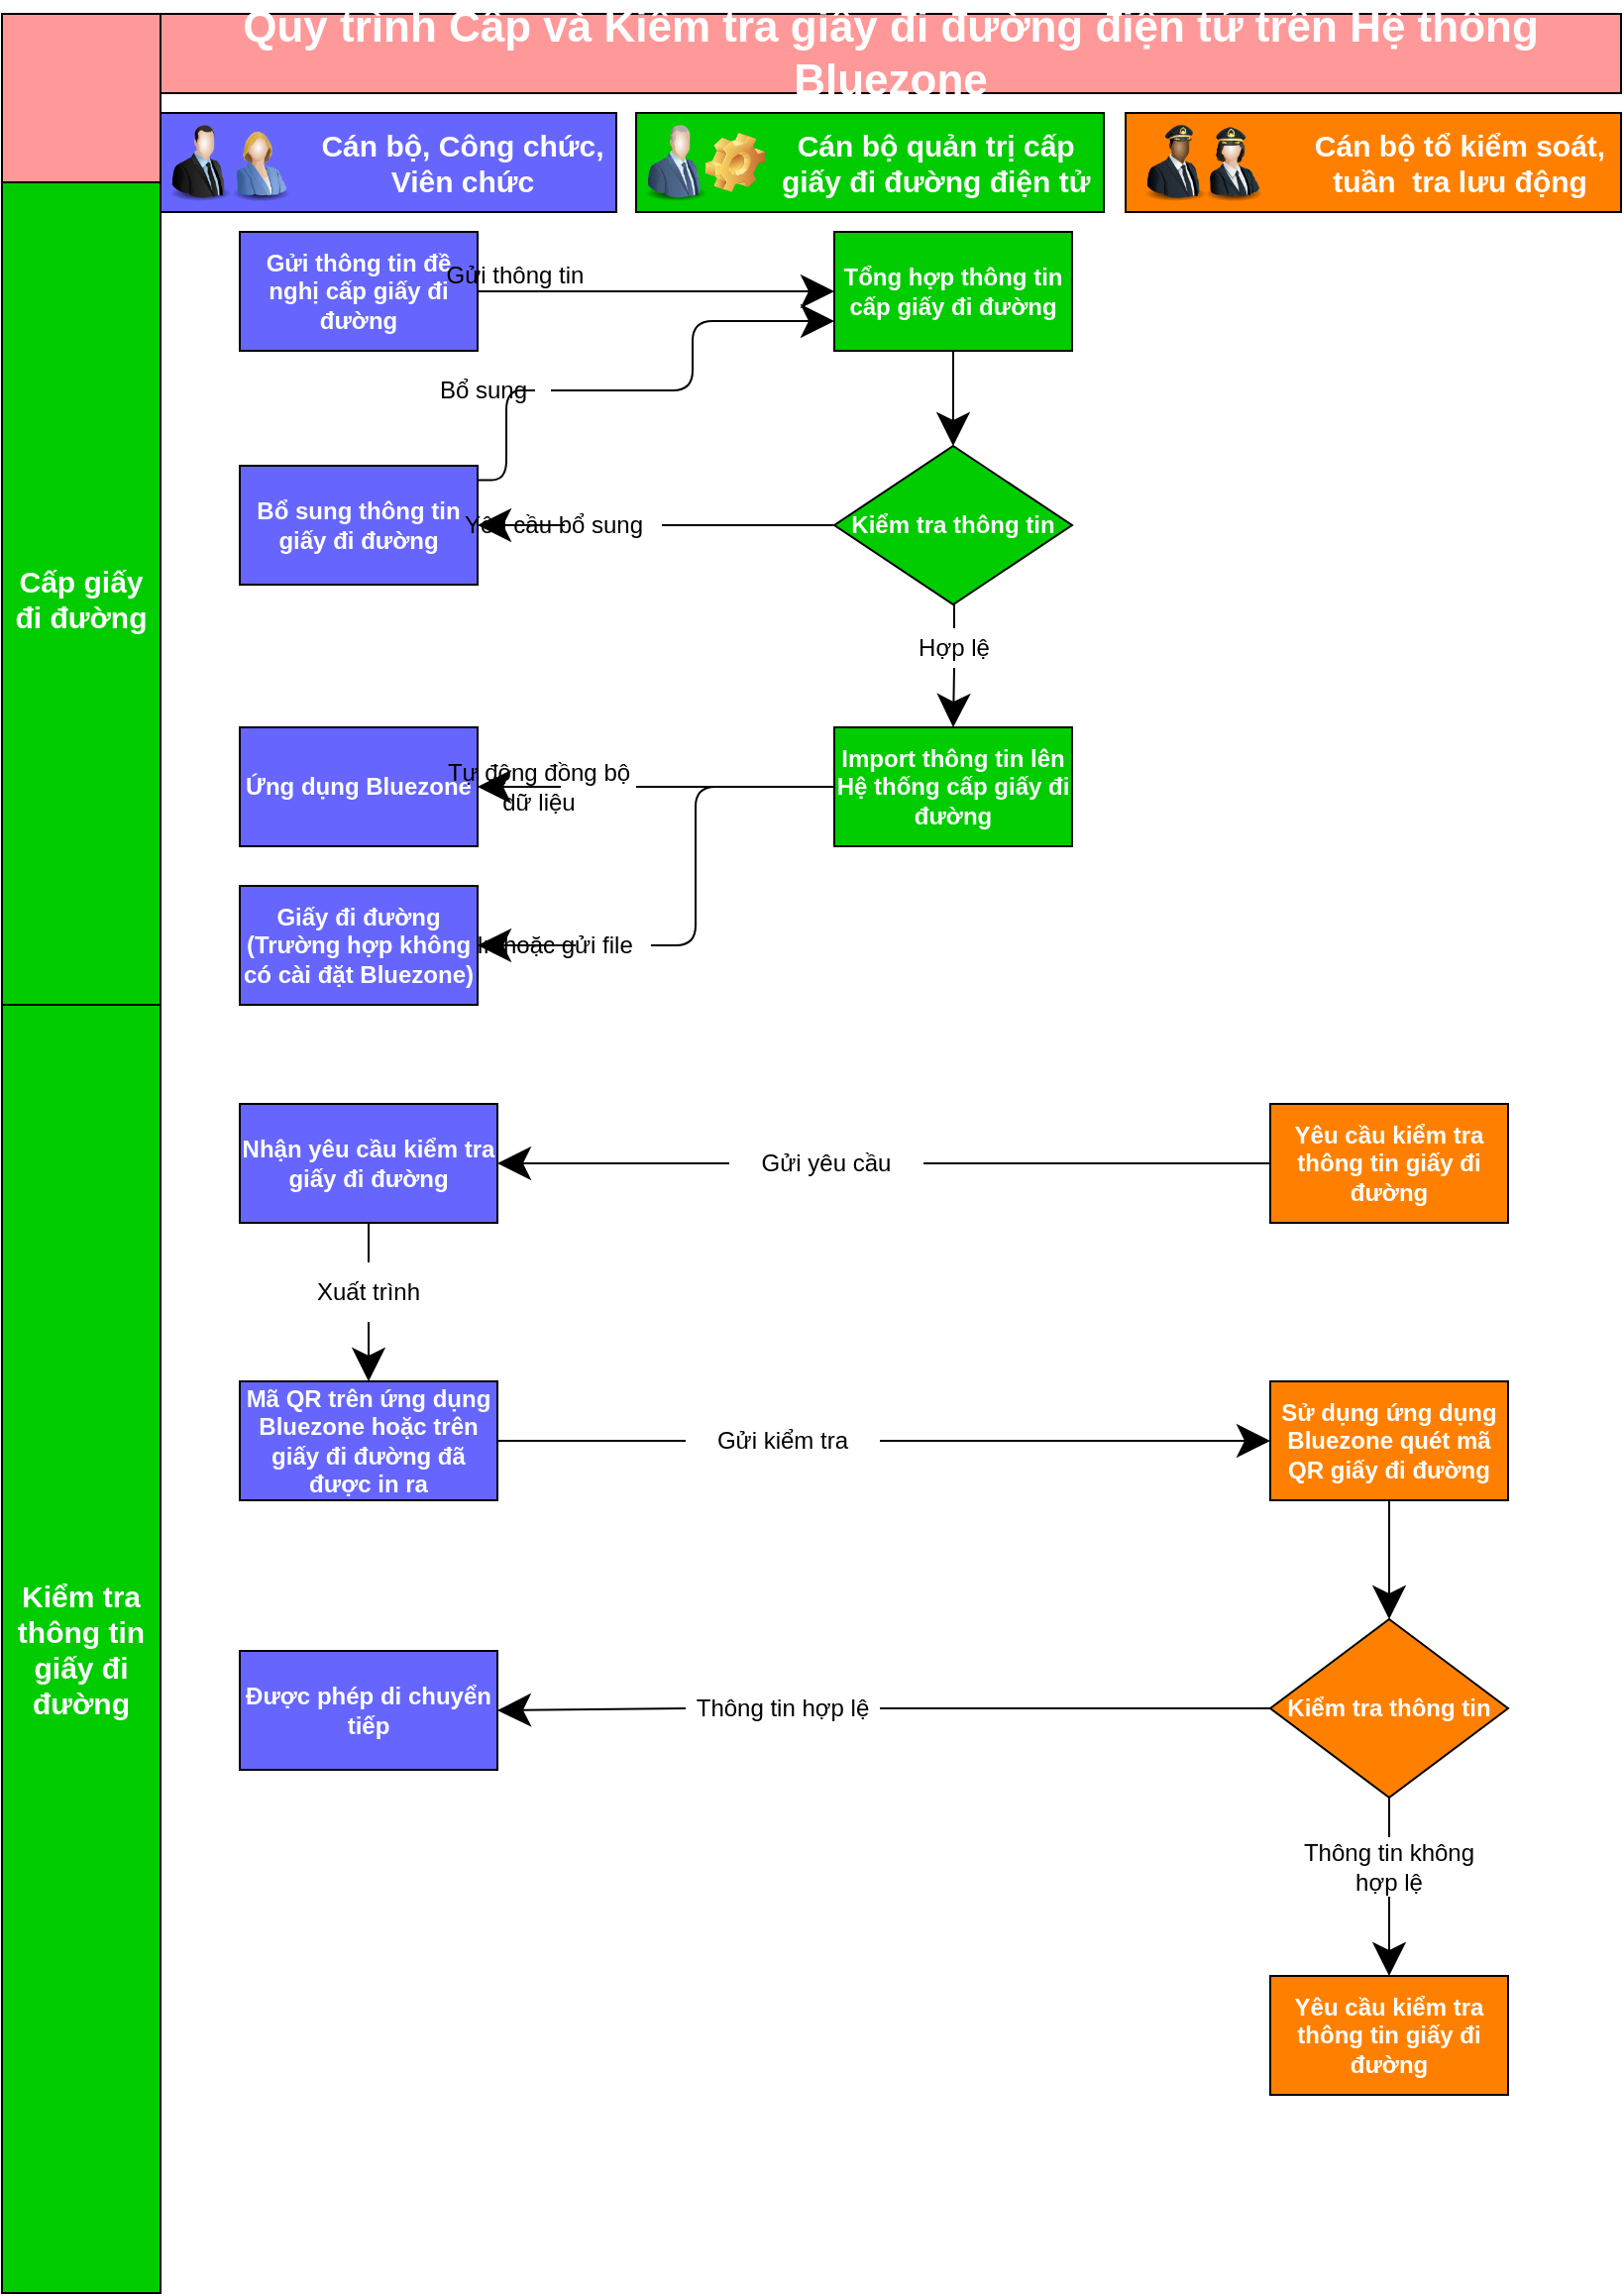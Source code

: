<mxfile version="15.3.5" type="github">
  <diagram id="aXsHD7Z4nfJTBLjKKZMQ" name="Page-1">
    <mxGraphModel dx="1038" dy="579" grid="1" gridSize="10" guides="1" tooltips="1" connect="1" arrows="1" fold="1" page="1" pageScale="1" pageWidth="827" pageHeight="1169" math="0" shadow="0">
      <root>
        <mxCell id="0" />
        <mxCell id="1" parent="0" />
        <mxCell id="8f64qvsZTYQRd2PqQDZX-1" value="&lt;b&gt;&lt;font style=&quot;font-size: 22px&quot; color=&quot;#ffffff&quot;&gt;Quy trình Cấp và Kiểm tra giấy đi đường điện tử trên Hệ thống Bluezone&lt;/font&gt;&lt;/b&gt;" style="rounded=0;whiteSpace=wrap;html=1;hachureGap=4;pointerEvents=0;fillColor=#FF9999;" parent="1" vertex="1">
          <mxGeometry x="90" y="10" width="737" height="40" as="geometry" />
        </mxCell>
        <mxCell id="8f64qvsZTYQRd2PqQDZX-15" value="&lt;font color=&quot;#ffffff&quot; size=&quot;1&quot;&gt;&lt;b style=&quot;font-size: 15px&quot;&gt;&amp;nbsp; &amp;nbsp; &amp;nbsp; &amp;nbsp; &amp;nbsp; &amp;nbsp; &amp;nbsp; &amp;nbsp; &amp;nbsp; &amp;nbsp;Cán bộ, Công chức,&amp;nbsp; &amp;nbsp; &amp;nbsp; &amp;nbsp; &amp;nbsp; &amp;nbsp; &amp;nbsp; &amp;nbsp; &amp;nbsp; &amp;nbsp; Viên chức&lt;/b&gt;&lt;/font&gt;" style="rounded=0;whiteSpace=wrap;html=1;hachureGap=4;pointerEvents=0;fillColor=#6666FF;" parent="1" vertex="1">
          <mxGeometry x="90" y="60" width="230" height="50" as="geometry" />
        </mxCell>
        <mxCell id="8f64qvsZTYQRd2PqQDZX-16" value="&lt;font color=&quot;#ffffff&quot; size=&quot;1&quot;&gt;&lt;b style=&quot;font-size: 15px&quot;&gt;&amp;nbsp; &amp;nbsp; &amp;nbsp; &amp;nbsp; &amp;nbsp; &amp;nbsp; &amp;nbsp; &amp;nbsp; &amp;nbsp; &amp;nbsp;Cán bộ quản trị cấp&amp;nbsp; &amp;nbsp; &amp;nbsp; &amp;nbsp; &amp;nbsp; &amp;nbsp; &amp;nbsp; &amp;nbsp; &amp;nbsp; &amp;nbsp; giấy đi đường điện tử&lt;/b&gt;&lt;/font&gt;" style="rounded=0;whiteSpace=wrap;html=1;hachureGap=4;pointerEvents=0;fillColor=#00CC00;" parent="1" vertex="1">
          <mxGeometry x="330" y="60" width="236" height="50" as="geometry" />
        </mxCell>
        <mxCell id="8f64qvsZTYQRd2PqQDZX-17" value="&lt;font color=&quot;#ffffff&quot; size=&quot;1&quot;&gt;&lt;b style=&quot;font-size: 15px&quot;&gt;&amp;nbsp; &amp;nbsp; &amp;nbsp; &amp;nbsp; &amp;nbsp; &amp;nbsp; &amp;nbsp; &amp;nbsp; &amp;nbsp; &amp;nbsp; &amp;nbsp; Cán bộ tổ kiểm soát,&amp;nbsp; &amp;nbsp; &amp;nbsp; &amp;nbsp; &amp;nbsp; &amp;nbsp; &amp;nbsp; &amp;nbsp; &amp;nbsp; &amp;nbsp; &amp;nbsp; &amp;nbsp;tuần&amp;nbsp; tra lưu động&lt;/b&gt;&lt;/font&gt;" style="rounded=0;whiteSpace=wrap;html=1;hachureGap=4;pointerEvents=0;fillColor=#FF8000;" parent="1" vertex="1">
          <mxGeometry x="577" y="60" width="250" height="50" as="geometry" />
        </mxCell>
        <mxCell id="8f64qvsZTYQRd2PqQDZX-18" value="" style="image;html=1;image=img/lib/clip_art/people/Suit_Man_128x128.png;hachureGap=4;pointerEvents=0;fillColor=#00CC00;" parent="1" vertex="1">
          <mxGeometry x="90" y="65" width="40" height="40" as="geometry" />
        </mxCell>
        <mxCell id="8f64qvsZTYQRd2PqQDZX-20" value="" style="image;html=1;image=img/lib/clip_art/people/Suit_Woman_Blue_128x128.png;hachureGap=4;pointerEvents=0;fillColor=#00CC00;" parent="1" vertex="1">
          <mxGeometry x="120" y="65" width="40" height="40" as="geometry" />
        </mxCell>
        <mxCell id="8f64qvsZTYQRd2PqQDZX-21" value="" style="image;html=1;image=img/lib/clip_art/people/Suit_Man_Blue_128x128.png;hachureGap=4;pointerEvents=0;fillColor=#00CC00;" parent="1" vertex="1">
          <mxGeometry x="330" y="65" width="40" height="40" as="geometry" />
        </mxCell>
        <mxCell id="8f64qvsZTYQRd2PqQDZX-22" value="" style="shape=image;html=1;verticalLabelPosition=bottom;verticalAlign=top;imageAspect=0;image=img/clipart/Gear_128x128.png;hachureGap=4;pointerEvents=0;fillColor=#00CC00;" parent="1" vertex="1">
          <mxGeometry x="365" y="70" width="30" height="30" as="geometry" />
        </mxCell>
        <mxCell id="8f64qvsZTYQRd2PqQDZX-23" value="" style="image;html=1;image=img/lib/clip_art/people/Pilot_Man_Black_128x128.png;hachureGap=4;pointerEvents=0;fillColor=#00CC00;" parent="1" vertex="1">
          <mxGeometry x="577" y="65" width="50" height="40" as="geometry" />
        </mxCell>
        <mxCell id="8f64qvsZTYQRd2PqQDZX-24" value="" style="image;html=1;image=img/lib/clip_art/people/Pilot_Woman_128x128.png;hachureGap=4;pointerEvents=0;fillColor=#00CC00;" parent="1" vertex="1">
          <mxGeometry x="601" y="65" width="60" height="40" as="geometry" />
        </mxCell>
        <mxCell id="8f64qvsZTYQRd2PqQDZX-26" value="&lt;font color=&quot;#ffffff&quot;&gt;&lt;b&gt;Gửi thông tin đề nghị cấp giấy đi đường&lt;/b&gt;&lt;/font&gt;" style="rounded=0;whiteSpace=wrap;html=1;hachureGap=4;pointerEvents=0;fillColor=#6666FF;" parent="1" vertex="1">
          <mxGeometry x="130" y="120" width="120" height="60" as="geometry" />
        </mxCell>
        <mxCell id="8f64qvsZTYQRd2PqQDZX-27" value="&lt;font color=&quot;#ffffff&quot;&gt;&lt;b&gt;Tổng hợp thông tin cấp giấy đi đường&lt;/b&gt;&lt;/font&gt;" style="rounded=0;whiteSpace=wrap;html=1;hachureGap=4;pointerEvents=0;fillColor=#00CC00;" parent="1" vertex="1">
          <mxGeometry x="430" y="120" width="120" height="60" as="geometry" />
        </mxCell>
        <mxCell id="8f64qvsZTYQRd2PqQDZX-28" value="&lt;b&gt;&lt;font color=&quot;#ffffff&quot;&gt;Kiểm tra thông tin&lt;/font&gt;&lt;/b&gt;" style="rhombus;whiteSpace=wrap;html=1;hachureGap=4;pointerEvents=0;fillColor=#00CC00;" parent="1" vertex="1">
          <mxGeometry x="430" y="228" width="120" height="80" as="geometry" />
        </mxCell>
        <mxCell id="8f64qvsZTYQRd2PqQDZX-29" value="&lt;font color=&quot;#ffffff&quot;&gt;&lt;b&gt;Bổ sung thông tin giấy đi đường&lt;/b&gt;&lt;/font&gt;" style="rounded=0;whiteSpace=wrap;html=1;hachureGap=4;pointerEvents=0;fillColor=#6666FF;" parent="1" vertex="1">
          <mxGeometry x="130" y="238" width="120" height="60" as="geometry" />
        </mxCell>
        <mxCell id="8f64qvsZTYQRd2PqQDZX-33" value="" style="edgeStyle=elbowEdgeStyle;elbow=horizontal;endArrow=classic;html=1;startSize=14;endSize=14;targetPerimeterSpacing=8;entryX=0;entryY=0.75;entryDx=0;entryDy=0;startArrow=none;" parent="1" target="8f64qvsZTYQRd2PqQDZX-27" edge="1">
          <mxGeometry width="50" height="50" relative="1" as="geometry">
            <mxPoint x="287" y="200" as="sourcePoint" />
            <mxPoint x="350" y="170" as="targetPoint" />
          </mxGeometry>
        </mxCell>
        <mxCell id="8f64qvsZTYQRd2PqQDZX-34" value="" style="endArrow=classic;html=1;startSize=14;endSize=14;targetPerimeterSpacing=8;exitX=0;exitY=0.5;exitDx=0;exitDy=0;entryX=1;entryY=0.5;entryDx=0;entryDy=0;startArrow=none;" parent="1" target="8f64qvsZTYQRd2PqQDZX-29" edge="1">
          <mxGeometry width="50" height="50" relative="1" as="geometry">
            <mxPoint x="294.0" y="268" as="sourcePoint" />
            <mxPoint x="410" y="170" as="targetPoint" />
          </mxGeometry>
        </mxCell>
        <mxCell id="8f64qvsZTYQRd2PqQDZX-35" value="" style="endArrow=classic;html=1;startSize=14;endSize=14;sourcePerimeterSpacing=8;targetPerimeterSpacing=8;exitX=1;exitY=0.5;exitDx=0;exitDy=0;entryX=0;entryY=0.5;entryDx=0;entryDy=0;" parent="1" source="8f64qvsZTYQRd2PqQDZX-26" target="8f64qvsZTYQRd2PqQDZX-27" edge="1">
          <mxGeometry width="50" height="50" relative="1" as="geometry">
            <mxPoint x="300" y="220" as="sourcePoint" />
            <mxPoint x="350" y="170" as="targetPoint" />
          </mxGeometry>
        </mxCell>
        <mxCell id="8f64qvsZTYQRd2PqQDZX-37" value="Gửi thông tin" style="text;html=1;strokeColor=none;fillColor=none;align=center;verticalAlign=middle;whiteSpace=wrap;rounded=0;hachureGap=4;pointerEvents=0;" parent="1" vertex="1">
          <mxGeometry x="219" y="132" width="100" height="20" as="geometry" />
        </mxCell>
        <mxCell id="8f64qvsZTYQRd2PqQDZX-38" value="&lt;font color=&quot;#ffffff&quot;&gt;&lt;b&gt;Import thông tin lên Hệ thống cấp giấy đi đường&lt;/b&gt;&lt;/font&gt;" style="rounded=0;whiteSpace=wrap;html=1;hachureGap=4;pointerEvents=0;fillColor=#00CC00;" parent="1" vertex="1">
          <mxGeometry x="430" y="370" width="120" height="60" as="geometry" />
        </mxCell>
        <mxCell id="8f64qvsZTYQRd2PqQDZX-41" value="" style="endArrow=classic;html=1;startSize=14;endSize=14;sourcePerimeterSpacing=8;targetPerimeterSpacing=8;exitX=0.5;exitY=1;exitDx=0;exitDy=0;entryX=0.5;entryY=0;entryDx=0;entryDy=0;" parent="1" source="8f64qvsZTYQRd2PqQDZX-27" target="8f64qvsZTYQRd2PqQDZX-28" edge="1">
          <mxGeometry width="50" height="50" relative="1" as="geometry">
            <mxPoint x="365" y="300" as="sourcePoint" />
            <mxPoint x="415" y="250" as="targetPoint" />
          </mxGeometry>
        </mxCell>
        <mxCell id="8f64qvsZTYQRd2PqQDZX-40" value="Yêu cầu bổ sung" style="text;html=1;strokeColor=none;fillColor=none;align=center;verticalAlign=middle;whiteSpace=wrap;rounded=0;hachureGap=4;pointerEvents=0;" parent="1" vertex="1">
          <mxGeometry x="234" y="258" width="109" height="20" as="geometry" />
        </mxCell>
        <mxCell id="8f64qvsZTYQRd2PqQDZX-42" value="" style="endArrow=none;html=1;startSize=14;endSize=14;sourcePerimeterSpacing=8;exitX=0;exitY=0.5;exitDx=0;exitDy=0;entryX=1;entryY=0.5;entryDx=0;entryDy=0;" parent="1" source="8f64qvsZTYQRd2PqQDZX-28" target="8f64qvsZTYQRd2PqQDZX-40" edge="1">
          <mxGeometry width="50" height="50" relative="1" as="geometry">
            <mxPoint x="365" y="268" as="sourcePoint" />
            <mxPoint x="190" y="268" as="targetPoint" />
          </mxGeometry>
        </mxCell>
        <mxCell id="8f64qvsZTYQRd2PqQDZX-36" value="Bổ sung" style="text;html=1;strokeColor=none;fillColor=none;align=center;verticalAlign=middle;whiteSpace=wrap;rounded=0;hachureGap=4;pointerEvents=0;" parent="1" vertex="1">
          <mxGeometry x="219" y="190" width="68" height="20" as="geometry" />
        </mxCell>
        <mxCell id="8f64qvsZTYQRd2PqQDZX-43" value="" style="edgeStyle=elbowEdgeStyle;elbow=horizontal;endArrow=none;html=1;startSize=14;endSize=14;sourcePerimeterSpacing=8;exitX=1.001;exitY=0.12;exitDx=0;exitDy=0;exitPerimeter=0;" parent="1" source="8f64qvsZTYQRd2PqQDZX-29" edge="1">
          <mxGeometry width="50" height="50" relative="1" as="geometry">
            <mxPoint x="250.12" y="245.2" as="sourcePoint" />
            <mxPoint x="279.0" y="200" as="targetPoint" />
          </mxGeometry>
        </mxCell>
        <mxCell id="8f64qvsZTYQRd2PqQDZX-45" value="" style="endArrow=classic;html=1;startSize=14;endSize=14;targetPerimeterSpacing=8;exitX=0.5;exitY=1;exitDx=0;exitDy=0;startArrow=none;entryX=0.5;entryY=0;entryDx=0;entryDy=0;" parent="1" source="8f64qvsZTYQRd2PqQDZX-50" target="8f64qvsZTYQRd2PqQDZX-38" edge="1">
          <mxGeometry width="50" height="50" relative="1" as="geometry">
            <mxPoint x="490.5" y="308" as="sourcePoint" />
            <mxPoint x="490" y="370" as="targetPoint" />
          </mxGeometry>
        </mxCell>
        <mxCell id="8f64qvsZTYQRd2PqQDZX-50" value="Hợp lệ" style="text;html=1;strokeColor=none;fillColor=none;align=center;verticalAlign=middle;whiteSpace=wrap;rounded=0;hachureGap=4;pointerEvents=0;" parent="1" vertex="1">
          <mxGeometry x="463" y="320" width="55" height="20" as="geometry" />
        </mxCell>
        <mxCell id="8f64qvsZTYQRd2PqQDZX-54" value="" style="endArrow=none;html=1;startSize=14;endSize=14;sourcePerimeterSpacing=8;exitX=0.5;exitY=1;exitDx=0;exitDy=0;entryX=0.5;entryY=0;entryDx=0;entryDy=0;" parent="1" target="8f64qvsZTYQRd2PqQDZX-50" edge="1">
          <mxGeometry width="50" height="50" relative="1" as="geometry">
            <mxPoint x="490.5" y="308" as="sourcePoint" />
            <mxPoint x="490.5" y="356" as="targetPoint" />
          </mxGeometry>
        </mxCell>
        <mxCell id="8f64qvsZTYQRd2PqQDZX-55" value="&lt;font color=&quot;#ffffff&quot;&gt;&lt;b&gt;Ứng dụng Bluezone&lt;/b&gt;&lt;/font&gt;" style="rounded=0;whiteSpace=wrap;html=1;hachureGap=4;pointerEvents=0;fillColor=#6666FF;" parent="1" vertex="1">
          <mxGeometry x="130" y="370" width="120" height="60" as="geometry" />
        </mxCell>
        <mxCell id="8f64qvsZTYQRd2PqQDZX-65" value="" style="endArrow=classic;html=1;startSize=14;endSize=14;targetPerimeterSpacing=8;exitX=0;exitY=0.5;exitDx=0;exitDy=0;entryX=1;entryY=0.5;entryDx=0;entryDy=0;startArrow=none;" parent="1" target="8f64qvsZTYQRd2PqQDZX-55" edge="1">
          <mxGeometry width="50" height="50" relative="1" as="geometry">
            <mxPoint x="292.0" y="400" as="sourcePoint" />
            <mxPoint x="390" y="330" as="targetPoint" />
          </mxGeometry>
        </mxCell>
        <mxCell id="8f64qvsZTYQRd2PqQDZX-47" value="Tự động đồng bộ dữ liệu" style="text;html=1;strokeColor=none;fillColor=none;align=center;verticalAlign=middle;whiteSpace=wrap;rounded=0;hachureGap=4;pointerEvents=0;" parent="1" vertex="1">
          <mxGeometry x="232" y="390" width="98" height="20" as="geometry" />
        </mxCell>
        <mxCell id="8f64qvsZTYQRd2PqQDZX-66" value="" style="endArrow=none;html=1;startSize=14;endSize=14;sourcePerimeterSpacing=8;exitX=0;exitY=0.5;exitDx=0;exitDy=0;entryX=1;entryY=0.5;entryDx=0;entryDy=0;" parent="1" source="8f64qvsZTYQRd2PqQDZX-38" target="8f64qvsZTYQRd2PqQDZX-47" edge="1">
          <mxGeometry width="50" height="50" relative="1" as="geometry">
            <mxPoint x="365" y="400" as="sourcePoint" />
            <mxPoint x="190" y="400" as="targetPoint" />
          </mxGeometry>
        </mxCell>
        <mxCell id="8f64qvsZTYQRd2PqQDZX-67" value="&lt;font color=&quot;#ffffff&quot;&gt;&lt;b&gt;Giấy đi đường (Trường hợp không có cài đặt Bluezone)&lt;/b&gt;&lt;/font&gt;" style="rounded=0;whiteSpace=wrap;html=1;hachureGap=4;pointerEvents=0;fillColor=#6666FF;" parent="1" vertex="1">
          <mxGeometry x="130" y="450" width="120" height="60" as="geometry" />
        </mxCell>
        <mxCell id="8f64qvsZTYQRd2PqQDZX-69" value="" style="edgeStyle=elbowEdgeStyle;elbow=horizontal;endArrow=classic;html=1;startSize=14;endSize=14;targetPerimeterSpacing=8;exitX=0;exitY=0.5;exitDx=0;exitDy=0;entryX=1;entryY=0.5;entryDx=0;entryDy=0;entryPerimeter=0;startArrow=none;" parent="1" target="8f64qvsZTYQRd2PqQDZX-67" edge="1">
          <mxGeometry width="50" height="50" relative="1" as="geometry">
            <mxPoint x="299.5" y="480" as="sourcePoint" />
            <mxPoint x="403" y="490" as="targetPoint" />
            <Array as="points" />
          </mxGeometry>
        </mxCell>
        <mxCell id="8f64qvsZTYQRd2PqQDZX-70" value="In hoặc gửi file" style="text;html=1;strokeColor=none;fillColor=none;align=center;verticalAlign=middle;whiteSpace=wrap;rounded=0;hachureGap=4;pointerEvents=0;" parent="1" vertex="1">
          <mxGeometry x="239.5" y="470" width="98" height="20" as="geometry" />
        </mxCell>
        <mxCell id="8f64qvsZTYQRd2PqQDZX-71" value="" style="edgeStyle=elbowEdgeStyle;elbow=horizontal;endArrow=none;html=1;startSize=14;endSize=14;sourcePerimeterSpacing=8;exitX=0;exitY=0.5;exitDx=0;exitDy=0;entryX=1;entryY=0.5;entryDx=0;entryDy=0;entryPerimeter=0;" parent="1" source="8f64qvsZTYQRd2PqQDZX-38" target="8f64qvsZTYQRd2PqQDZX-70" edge="1">
          <mxGeometry width="50" height="50" relative="1" as="geometry">
            <mxPoint x="365" y="400" as="sourcePoint" />
            <mxPoint x="190" y="480" as="targetPoint" />
            <Array as="points">
              <mxPoint x="360" y="440" />
            </Array>
          </mxGeometry>
        </mxCell>
        <mxCell id="8f64qvsZTYQRd2PqQDZX-72" value="&lt;font color=&quot;#ffffff&quot;&gt;&lt;b&gt;Yêu cầu kiểm tra thông tin giấy đi đường&lt;/b&gt;&lt;/font&gt;" style="rounded=0;whiteSpace=wrap;html=1;hachureGap=4;pointerEvents=0;fillColor=#FF8000;" parent="1" vertex="1">
          <mxGeometry x="650" y="560" width="120" height="60" as="geometry" />
        </mxCell>
        <mxCell id="8f64qvsZTYQRd2PqQDZX-73" value="" style="rounded=0;whiteSpace=wrap;html=1;hachureGap=4;pointerEvents=0;fillColor=#FF9999;" parent="1" vertex="1">
          <mxGeometry x="10" y="10" width="80" height="1150" as="geometry" />
        </mxCell>
        <mxCell id="8f64qvsZTYQRd2PqQDZX-74" value="&lt;b&gt;&lt;font style=&quot;font-size: 15px&quot; color=&quot;#ffffff&quot;&gt;Cấp giấy đi đường&lt;/font&gt;&lt;/b&gt;" style="rounded=0;whiteSpace=wrap;html=1;hachureGap=4;pointerEvents=0;fillColor=#00CC00;" parent="1" vertex="1">
          <mxGeometry x="10" y="95" width="80" height="420" as="geometry" />
        </mxCell>
        <mxCell id="8f64qvsZTYQRd2PqQDZX-75" value="&lt;b&gt;&lt;font style=&quot;font-size: 15px&quot; color=&quot;#ffffff&quot;&gt;Kiểm tra thông tin giấy đi đường&lt;/font&gt;&lt;/b&gt;" style="rounded=0;whiteSpace=wrap;html=1;hachureGap=4;pointerEvents=0;fillColor=#00CC00;" parent="1" vertex="1">
          <mxGeometry x="10" y="510" width="80" height="650" as="geometry" />
        </mxCell>
        <mxCell id="8f64qvsZTYQRd2PqQDZX-76" value="&lt;font color=&quot;#ffffff&quot;&gt;&lt;b&gt;Nhận yêu cầu kiểm tra giấy đi đường&lt;/b&gt;&lt;/font&gt;" style="rounded=0;whiteSpace=wrap;html=1;hachureGap=4;pointerEvents=0;fillColor=#6666FF;" parent="1" vertex="1">
          <mxGeometry x="130" y="560" width="130" height="60" as="geometry" />
        </mxCell>
        <mxCell id="8f64qvsZTYQRd2PqQDZX-77" value="" style="endArrow=classic;html=1;startSize=14;endSize=14;targetPerimeterSpacing=8;entryX=1;entryY=0.5;entryDx=0;entryDy=0;startArrow=none;exitX=0;exitY=0.5;exitDx=0;exitDy=0;" parent="1" source="8f64qvsZTYQRd2PqQDZX-85" target="8f64qvsZTYQRd2PqQDZX-76" edge="1">
          <mxGeometry width="50" height="50" relative="1" as="geometry">
            <mxPoint x="480" y="590" as="sourcePoint" />
            <mxPoint x="503" y="590" as="targetPoint" />
          </mxGeometry>
        </mxCell>
        <mxCell id="8f64qvsZTYQRd2PqQDZX-80" value="&lt;font color=&quot;#ffffff&quot;&gt;&lt;b&gt;Mã QR trên ứng dụng Bluezone hoặc trên giấy đi đường đã được in ra&lt;/b&gt;&lt;/font&gt;" style="rounded=0;whiteSpace=wrap;html=1;hachureGap=4;pointerEvents=0;fillColor=#6666FF;" parent="1" vertex="1">
          <mxGeometry x="130" y="700" width="130" height="60" as="geometry" />
        </mxCell>
        <mxCell id="8f64qvsZTYQRd2PqQDZX-81" value="&lt;b&gt;&lt;font color=&quot;#ffffff&quot;&gt;Kiểm tra thông tin&lt;/font&gt;&lt;/b&gt;" style="rhombus;whiteSpace=wrap;html=1;hachureGap=4;pointerEvents=0;fillColor=#FF8000;" parent="1" vertex="1">
          <mxGeometry x="650" y="820" width="120" height="90" as="geometry" />
        </mxCell>
        <mxCell id="8f64qvsZTYQRd2PqQDZX-82" value="" style="endArrow=classic;html=1;startSize=14;endSize=14;targetPerimeterSpacing=8;exitX=0.5;exitY=1;exitDx=0;exitDy=0;entryX=0.5;entryY=0;entryDx=0;entryDy=0;startArrow=none;" parent="1" source="8f64qvsZTYQRd2PqQDZX-90" target="8f64qvsZTYQRd2PqQDZX-80" edge="1">
          <mxGeometry width="50" height="50" relative="1" as="geometry">
            <mxPoint x="370" y="710" as="sourcePoint" />
            <mxPoint x="420" y="660" as="targetPoint" />
          </mxGeometry>
        </mxCell>
        <mxCell id="8f64qvsZTYQRd2PqQDZX-83" value="&lt;font color=&quot;#ffffff&quot;&gt;&lt;b&gt;Sử dụng ứng dụng Bluezone quét mã QR giấy đi đường&lt;/b&gt;&lt;/font&gt;" style="rounded=0;whiteSpace=wrap;html=1;hachureGap=4;pointerEvents=0;fillColor=#FF8000;" parent="1" vertex="1">
          <mxGeometry x="650" y="700" width="120" height="60" as="geometry" />
        </mxCell>
        <mxCell id="8f64qvsZTYQRd2PqQDZX-84" value="" style="endArrow=classic;html=1;startSize=14;endSize=14;targetPerimeterSpacing=8;entryX=0;entryY=0.5;entryDx=0;entryDy=0;startArrow=none;exitX=1;exitY=0.5;exitDx=0;exitDy=0;" parent="1" source="8f64qvsZTYQRd2PqQDZX-87" target="8f64qvsZTYQRd2PqQDZX-83" edge="1">
          <mxGeometry width="50" height="50" relative="1" as="geometry">
            <mxPoint x="643" y="820" as="sourcePoint" />
            <mxPoint x="183" y="820" as="targetPoint" />
          </mxGeometry>
        </mxCell>
        <mxCell id="8f64qvsZTYQRd2PqQDZX-85" value="Gửi yêu cầu" style="text;html=1;strokeColor=none;fillColor=none;align=center;verticalAlign=middle;whiteSpace=wrap;rounded=0;hachureGap=4;pointerEvents=0;" parent="1" vertex="1">
          <mxGeometry x="377" y="570" width="98" height="40" as="geometry" />
        </mxCell>
        <mxCell id="8f64qvsZTYQRd2PqQDZX-86" value="" style="endArrow=none;html=1;startSize=14;endSize=14;entryX=1;entryY=0.5;entryDx=0;entryDy=0;startArrow=none;exitX=0;exitY=0.5;exitDx=0;exitDy=0;" parent="1" source="8f64qvsZTYQRd2PqQDZX-72" target="8f64qvsZTYQRd2PqQDZX-85" edge="1">
          <mxGeometry width="50" height="50" relative="1" as="geometry">
            <mxPoint x="650" y="590" as="sourcePoint" />
            <mxPoint x="190" y="590" as="targetPoint" />
          </mxGeometry>
        </mxCell>
        <mxCell id="8f64qvsZTYQRd2PqQDZX-87" value="Gửi kiểm tra" style="text;html=1;strokeColor=none;fillColor=none;align=center;verticalAlign=middle;whiteSpace=wrap;rounded=0;hachureGap=4;pointerEvents=0;" parent="1" vertex="1">
          <mxGeometry x="355" y="715" width="98" height="30" as="geometry" />
        </mxCell>
        <mxCell id="8f64qvsZTYQRd2PqQDZX-89" value="" style="endArrow=none;html=1;startSize=14;endSize=14;entryX=0;entryY=0.5;entryDx=0;entryDy=0;startArrow=none;exitX=1;exitY=0.5;exitDx=0;exitDy=0;" parent="1" source="8f64qvsZTYQRd2PqQDZX-80" target="8f64qvsZTYQRd2PqQDZX-87" edge="1">
          <mxGeometry width="50" height="50" relative="1" as="geometry">
            <mxPoint x="190" y="730" as="sourcePoint" />
            <mxPoint x="650" y="730" as="targetPoint" />
          </mxGeometry>
        </mxCell>
        <mxCell id="8f64qvsZTYQRd2PqQDZX-90" value="Xuất trình" style="text;html=1;strokeColor=none;fillColor=none;align=center;verticalAlign=middle;whiteSpace=wrap;rounded=0;hachureGap=4;pointerEvents=0;" parent="1" vertex="1">
          <mxGeometry x="146" y="640" width="98" height="30" as="geometry" />
        </mxCell>
        <mxCell id="8f64qvsZTYQRd2PqQDZX-91" value="" style="endArrow=none;html=1;startSize=14;endSize=14;sourcePerimeterSpacing=8;exitX=0.5;exitY=1;exitDx=0;exitDy=0;entryX=0.5;entryY=0;entryDx=0;entryDy=0;" parent="1" source="8f64qvsZTYQRd2PqQDZX-76" target="8f64qvsZTYQRd2PqQDZX-90" edge="1">
          <mxGeometry width="50" height="50" relative="1" as="geometry">
            <mxPoint x="200" y="620" as="sourcePoint" />
            <mxPoint x="200" y="700" as="targetPoint" />
          </mxGeometry>
        </mxCell>
        <mxCell id="33yD9v1-QD8rOYYIZOmJ-1" value="" style="endArrow=classic;html=1;startSize=14;endSize=14;sourcePerimeterSpacing=8;targetPerimeterSpacing=8;exitX=0.5;exitY=1;exitDx=0;exitDy=0;entryX=0.5;entryY=0;entryDx=0;entryDy=0;" edge="1" parent="1" source="8f64qvsZTYQRd2PqQDZX-83" target="8f64qvsZTYQRd2PqQDZX-81">
          <mxGeometry width="50" height="50" relative="1" as="geometry">
            <mxPoint x="300" y="900" as="sourcePoint" />
            <mxPoint x="350" y="850" as="targetPoint" />
          </mxGeometry>
        </mxCell>
        <mxCell id="33yD9v1-QD8rOYYIZOmJ-2" value="&lt;font color=&quot;#ffffff&quot;&gt;&lt;b&gt;Được phép di chuyển tiếp&lt;/b&gt;&lt;/font&gt;" style="rounded=0;whiteSpace=wrap;html=1;hachureGap=4;pointerEvents=0;fillColor=#6666FF;" vertex="1" parent="1">
          <mxGeometry x="130" y="836" width="130" height="60" as="geometry" />
        </mxCell>
        <mxCell id="33yD9v1-QD8rOYYIZOmJ-4" value="" style="endArrow=classic;html=1;startSize=14;endSize=14;targetPerimeterSpacing=8;exitX=0;exitY=0.5;exitDx=0;exitDy=0;startArrow=none;entryX=1;entryY=0.5;entryDx=0;entryDy=0;" edge="1" parent="1" source="33yD9v1-QD8rOYYIZOmJ-5" target="33yD9v1-QD8rOYYIZOmJ-2">
          <mxGeometry width="50" height="50" relative="1" as="geometry">
            <mxPoint x="300" y="910" as="sourcePoint" />
            <mxPoint x="260" y="865" as="targetPoint" />
          </mxGeometry>
        </mxCell>
        <mxCell id="33yD9v1-QD8rOYYIZOmJ-5" value="Thông tin hợp lệ" style="text;html=1;strokeColor=none;fillColor=none;align=center;verticalAlign=middle;whiteSpace=wrap;rounded=0;hachureGap=4;pointerEvents=0;" vertex="1" parent="1">
          <mxGeometry x="355" y="850" width="98" height="30" as="geometry" />
        </mxCell>
        <mxCell id="33yD9v1-QD8rOYYIZOmJ-7" value="" style="endArrow=none;html=1;startSize=14;endSize=14;sourcePerimeterSpacing=8;exitX=0;exitY=0.5;exitDx=0;exitDy=0;" edge="1" parent="1" source="8f64qvsZTYQRd2PqQDZX-81" target="33yD9v1-QD8rOYYIZOmJ-5">
          <mxGeometry width="50" height="50" relative="1" as="geometry">
            <mxPoint x="650" y="865" as="sourcePoint" />
            <mxPoint x="190" y="865" as="targetPoint" />
          </mxGeometry>
        </mxCell>
        <mxCell id="33yD9v1-QD8rOYYIZOmJ-8" value="&lt;font color=&quot;#ffffff&quot;&gt;&lt;b&gt;Yêu cầu kiểm tra thông tin giấy đi đường&lt;/b&gt;&lt;/font&gt;" style="rounded=0;whiteSpace=wrap;html=1;hachureGap=4;pointerEvents=0;fillColor=#FF8000;" vertex="1" parent="1">
          <mxGeometry x="650" y="1000" width="120" height="60" as="geometry" />
        </mxCell>
        <mxCell id="33yD9v1-QD8rOYYIZOmJ-9" value="" style="endArrow=classic;html=1;startSize=14;endSize=14;targetPerimeterSpacing=8;exitX=0.5;exitY=1;exitDx=0;exitDy=0;entryX=0.5;entryY=0;entryDx=0;entryDy=0;startArrow=none;" edge="1" parent="1" source="33yD9v1-QD8rOYYIZOmJ-10" target="33yD9v1-QD8rOYYIZOmJ-8">
          <mxGeometry width="50" height="50" relative="1" as="geometry">
            <mxPoint x="590" y="1000" as="sourcePoint" />
            <mxPoint x="640" y="950" as="targetPoint" />
          </mxGeometry>
        </mxCell>
        <mxCell id="33yD9v1-QD8rOYYIZOmJ-10" value="Thông tin không hợp lệ" style="text;html=1;strokeColor=none;fillColor=none;align=center;verticalAlign=middle;whiteSpace=wrap;rounded=0;hachureGap=4;pointerEvents=0;" vertex="1" parent="1">
          <mxGeometry x="661" y="930" width="98" height="30" as="geometry" />
        </mxCell>
        <mxCell id="33yD9v1-QD8rOYYIZOmJ-11" value="" style="endArrow=none;html=1;startSize=14;endSize=14;sourcePerimeterSpacing=8;exitX=0.5;exitY=1;exitDx=0;exitDy=0;entryX=0.5;entryY=0;entryDx=0;entryDy=0;" edge="1" parent="1" source="8f64qvsZTYQRd2PqQDZX-81" target="33yD9v1-QD8rOYYIZOmJ-10">
          <mxGeometry width="50" height="50" relative="1" as="geometry">
            <mxPoint x="710" y="910" as="sourcePoint" />
            <mxPoint x="710" y="1000" as="targetPoint" />
          </mxGeometry>
        </mxCell>
      </root>
    </mxGraphModel>
  </diagram>
</mxfile>
